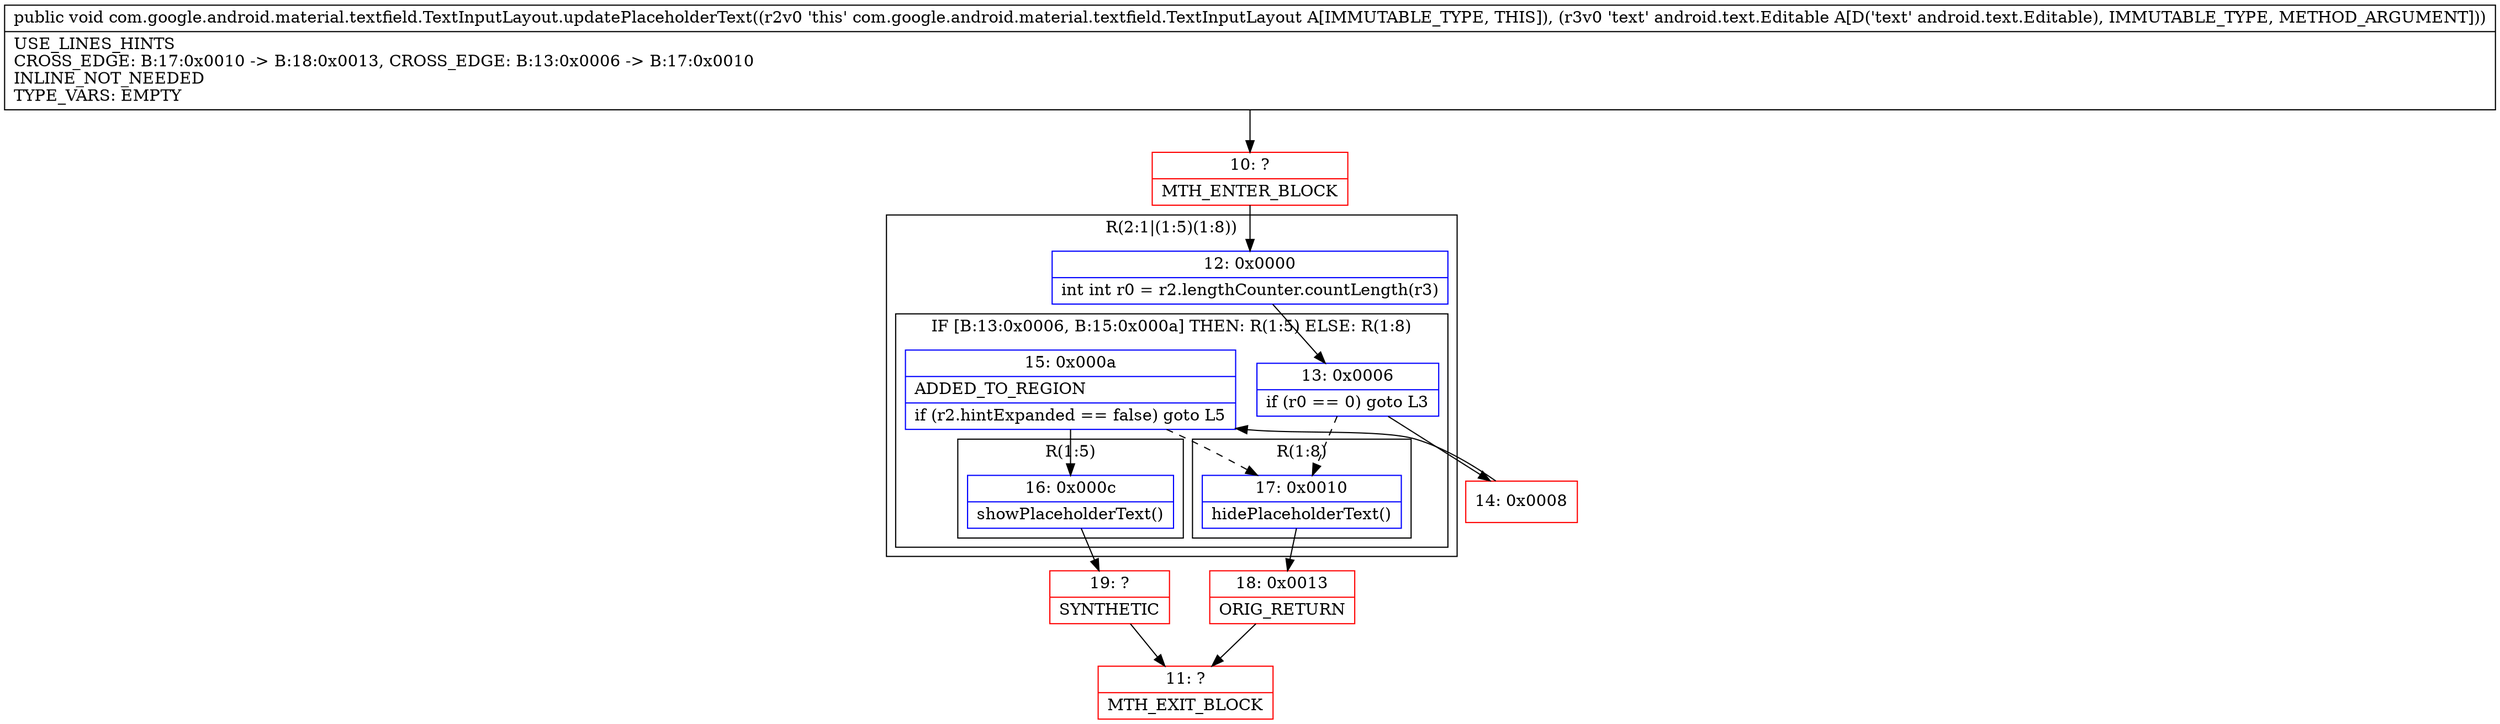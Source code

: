 digraph "CFG forcom.google.android.material.textfield.TextInputLayout.updatePlaceholderText(Landroid\/text\/Editable;)V" {
subgraph cluster_Region_1534397949 {
label = "R(2:1|(1:5)(1:8))";
node [shape=record,color=blue];
Node_12 [shape=record,label="{12\:\ 0x0000|int int r0 = r2.lengthCounter.countLength(r3)\l}"];
subgraph cluster_IfRegion_1599121832 {
label = "IF [B:13:0x0006, B:15:0x000a] THEN: R(1:5) ELSE: R(1:8)";
node [shape=record,color=blue];
Node_13 [shape=record,label="{13\:\ 0x0006|if (r0 == 0) goto L3\l}"];
Node_15 [shape=record,label="{15\:\ 0x000a|ADDED_TO_REGION\l|if (r2.hintExpanded == false) goto L5\l}"];
subgraph cluster_Region_1970557619 {
label = "R(1:5)";
node [shape=record,color=blue];
Node_16 [shape=record,label="{16\:\ 0x000c|showPlaceholderText()\l}"];
}
subgraph cluster_Region_2083409444 {
label = "R(1:8)";
node [shape=record,color=blue];
Node_17 [shape=record,label="{17\:\ 0x0010|hidePlaceholderText()\l}"];
}
}
}
Node_10 [shape=record,color=red,label="{10\:\ ?|MTH_ENTER_BLOCK\l}"];
Node_14 [shape=record,color=red,label="{14\:\ 0x0008}"];
Node_19 [shape=record,color=red,label="{19\:\ ?|SYNTHETIC\l}"];
Node_11 [shape=record,color=red,label="{11\:\ ?|MTH_EXIT_BLOCK\l}"];
Node_18 [shape=record,color=red,label="{18\:\ 0x0013|ORIG_RETURN\l}"];
MethodNode[shape=record,label="{public void com.google.android.material.textfield.TextInputLayout.updatePlaceholderText((r2v0 'this' com.google.android.material.textfield.TextInputLayout A[IMMUTABLE_TYPE, THIS]), (r3v0 'text' android.text.Editable A[D('text' android.text.Editable), IMMUTABLE_TYPE, METHOD_ARGUMENT]))  | USE_LINES_HINTS\lCROSS_EDGE: B:17:0x0010 \-\> B:18:0x0013, CROSS_EDGE: B:13:0x0006 \-\> B:17:0x0010\lINLINE_NOT_NEEDED\lTYPE_VARS: EMPTY\l}"];
MethodNode -> Node_10;Node_12 -> Node_13;
Node_13 -> Node_14;
Node_13 -> Node_17[style=dashed];
Node_15 -> Node_16;
Node_15 -> Node_17[style=dashed];
Node_16 -> Node_19;
Node_17 -> Node_18;
Node_10 -> Node_12;
Node_14 -> Node_15;
Node_19 -> Node_11;
Node_18 -> Node_11;
}

